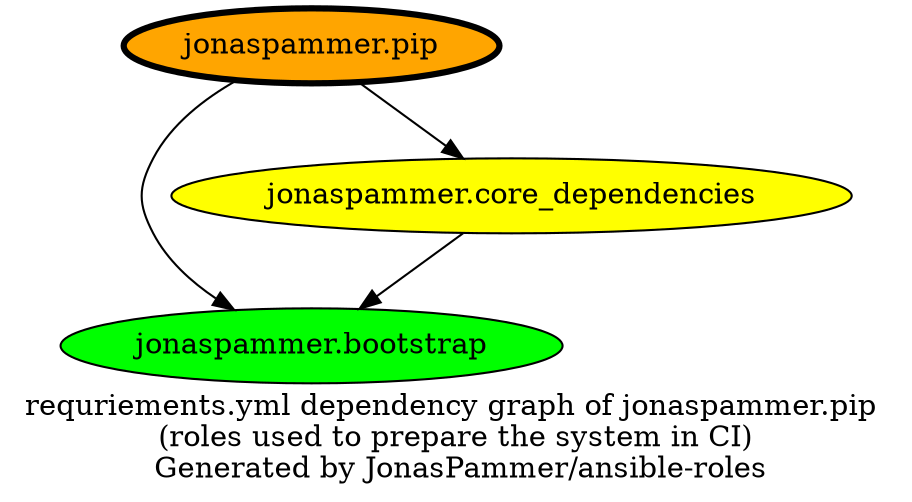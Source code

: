 digraph hierarchy {
  label = "requriements.yml dependency graph of jonaspammer.pip \n (roles used to prepare the system in CI) \n Generated by JonasPammer/ansible-roles" ;
  overlap=false

  {

    "jonaspammer.pip" [fillcolor=orange style=filled penwidth=3]

    "jonaspammer.bootstrap" [fillcolor=green style=filled ]

    "jonaspammer.core_dependencies" [fillcolor=yellow style=filled ]

  }


  "jonaspammer.pip" -> {"jonaspammer.bootstrap" "jonaspammer.core_dependencies"}
  "jonaspammer.core_dependencies" -> {"jonaspammer.bootstrap"}
}